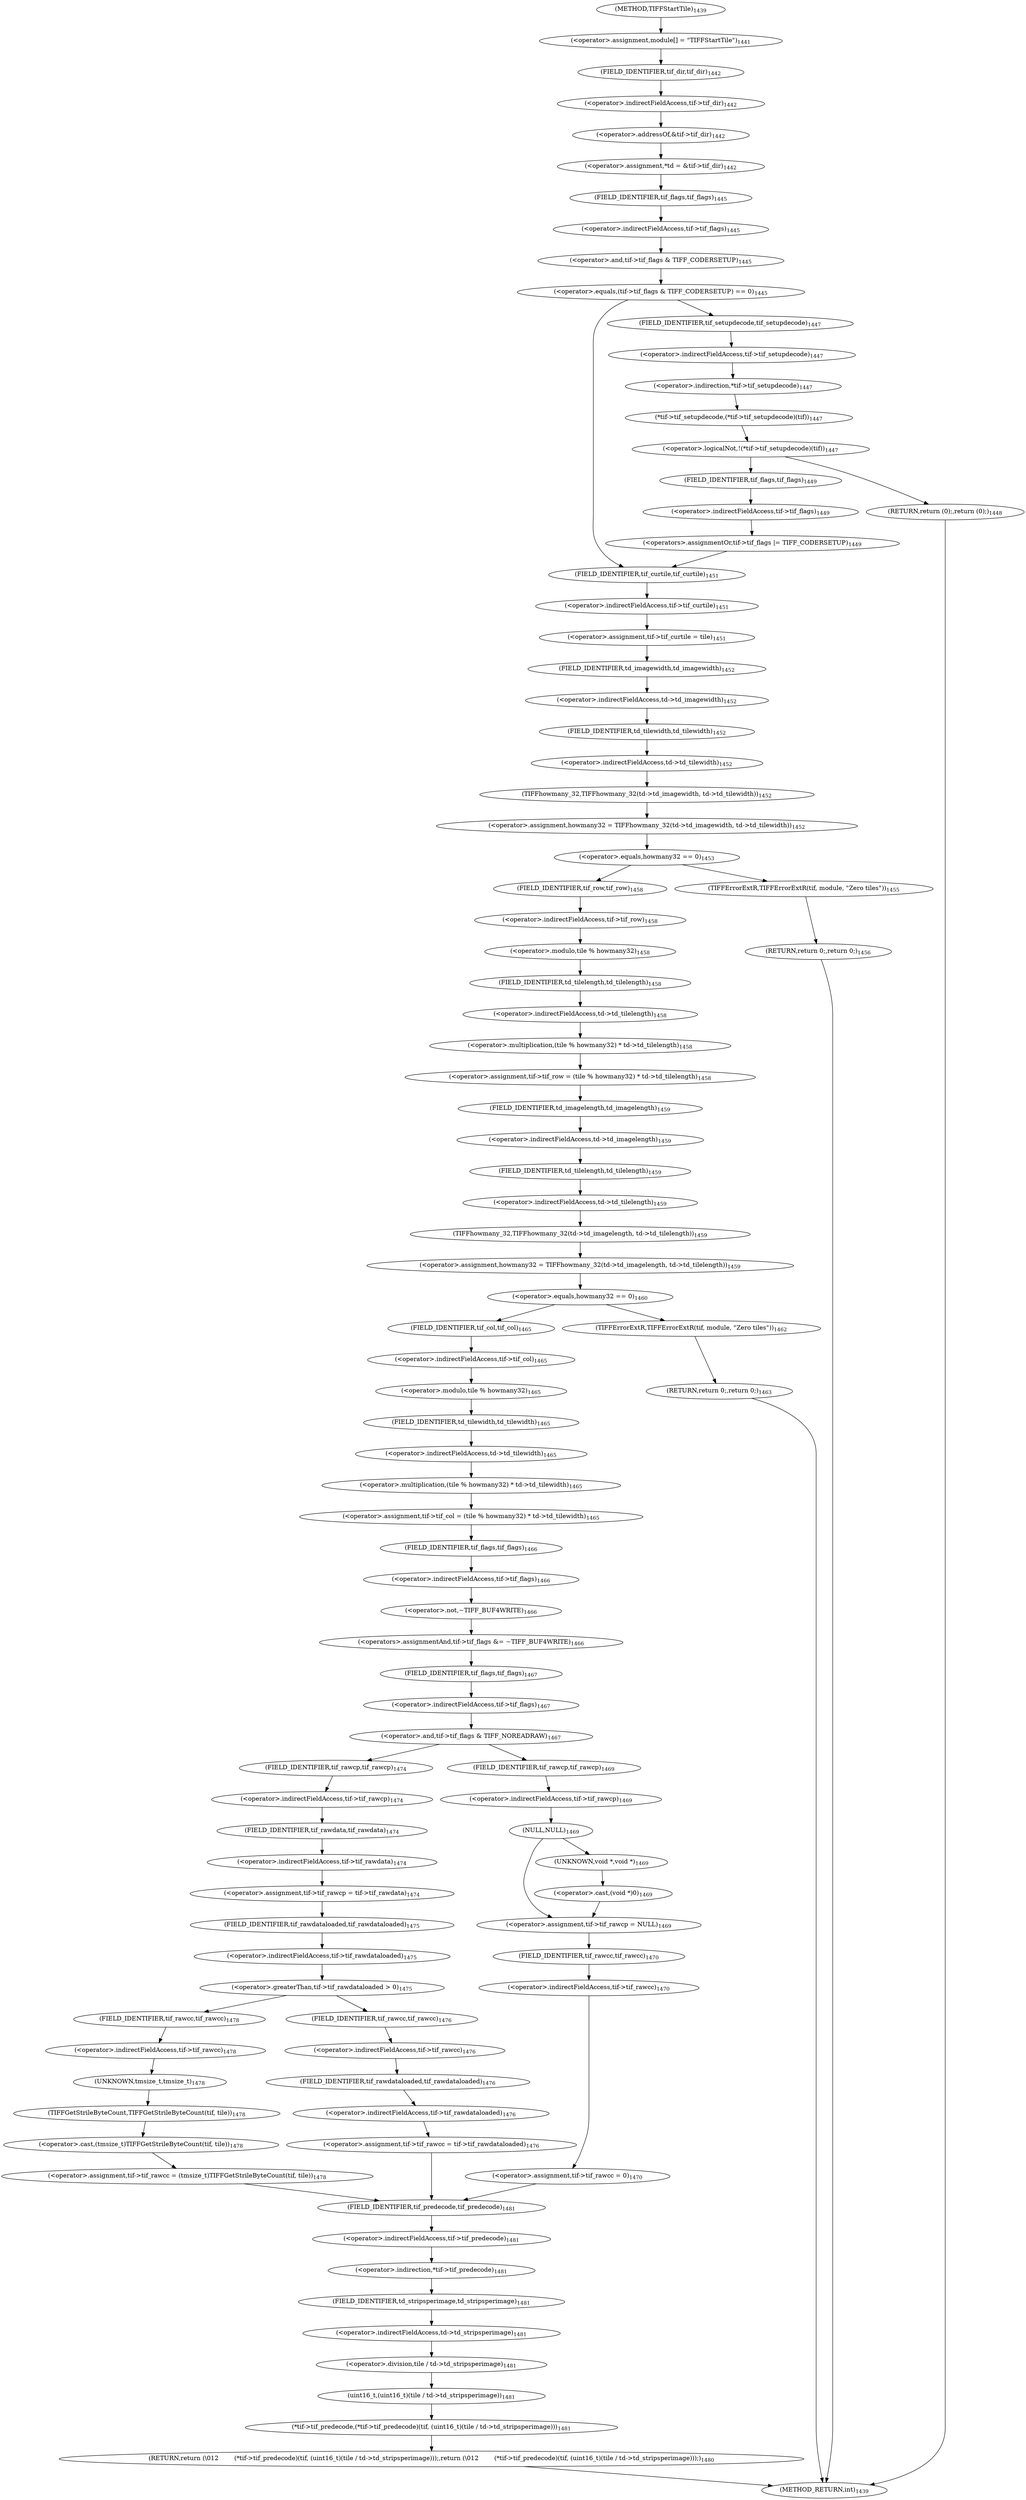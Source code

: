 digraph "TIFFStartTile" {  
"77363" [label = <(&lt;operator&gt;.assignment,module[] = &quot;TIFFStartTile&quot;)<SUB>1441</SUB>> ]
"77367" [label = <(&lt;operator&gt;.assignment,*td = &amp;tif-&gt;tif_dir)<SUB>1442</SUB>> ]
"77399" [label = <(&lt;operator&gt;.assignment,tif-&gt;tif_curtile = tile)<SUB>1451</SUB>> ]
"77404" [label = <(&lt;operator&gt;.assignment,howmany32 = TIFFhowmany_32(td-&gt;td_imagewidth, td-&gt;td_tilewidth))<SUB>1452</SUB>> ]
"77424" [label = <(&lt;operator&gt;.assignment,tif-&gt;tif_row = (tile % howmany32) * td-&gt;td_tilelength)<SUB>1458</SUB>> ]
"77435" [label = <(&lt;operator&gt;.assignment,howmany32 = TIFFhowmany_32(td-&gt;td_imagelength, td-&gt;td_tilelength))<SUB>1459</SUB>> ]
"77455" [label = <(&lt;operator&gt;.assignment,tif-&gt;tif_col = (tile % howmany32) * td-&gt;td_tilewidth)<SUB>1465</SUB>> ]
"77466" [label = <(&lt;operators&gt;.assignmentAnd,tif-&gt;tif_flags &amp;= ~TIFF_BUF4WRITE)<SUB>1466</SUB>> ]
"77527" [label = <(RETURN,return (\012        (*tif-&gt;tif_predecode)(tif, (uint16_t)(tile / td-&gt;td_stripsperimage)));,return (\012        (*tif-&gt;tif_predecode)(tif, (uint16_t)(tile / td-&gt;td_stripsperimage)));)<SUB>1480</SUB>> ]
"77369" [label = <(&lt;operator&gt;.addressOf,&amp;tif-&gt;tif_dir)<SUB>1442</SUB>> ]
"77375" [label = <(&lt;operator&gt;.equals,(tif-&gt;tif_flags &amp; TIFF_CODERSETUP) == 0)<SUB>1445</SUB>> ]
"77400" [label = <(&lt;operator&gt;.indirectFieldAccess,tif-&gt;tif_curtile)<SUB>1451</SUB>> ]
"77406" [label = <(TIFFhowmany_32,TIFFhowmany_32(td-&gt;td_imagewidth, td-&gt;td_tilewidth))<SUB>1452</SUB>> ]
"77414" [label = <(&lt;operator&gt;.equals,howmany32 == 0)<SUB>1453</SUB>> ]
"77425" [label = <(&lt;operator&gt;.indirectFieldAccess,tif-&gt;tif_row)<SUB>1458</SUB>> ]
"77428" [label = <(&lt;operator&gt;.multiplication,(tile % howmany32) * td-&gt;td_tilelength)<SUB>1458</SUB>> ]
"77437" [label = <(TIFFhowmany_32,TIFFhowmany_32(td-&gt;td_imagelength, td-&gt;td_tilelength))<SUB>1459</SUB>> ]
"77445" [label = <(&lt;operator&gt;.equals,howmany32 == 0)<SUB>1460</SUB>> ]
"77456" [label = <(&lt;operator&gt;.indirectFieldAccess,tif-&gt;tif_col)<SUB>1465</SUB>> ]
"77459" [label = <(&lt;operator&gt;.multiplication,(tile % howmany32) * td-&gt;td_tilewidth)<SUB>1465</SUB>> ]
"77467" [label = <(&lt;operator&gt;.indirectFieldAccess,tif-&gt;tif_flags)<SUB>1466</SUB>> ]
"77470" [label = <(&lt;operator&gt;.not,~TIFF_BUF4WRITE)<SUB>1466</SUB>> ]
"77473" [label = <(&lt;operator&gt;.and,tif-&gt;tif_flags &amp; TIFF_NOREADRAW)<SUB>1467</SUB>> ]
"77528" [label = <(*tif-&gt;tif_predecode,(*tif-&gt;tif_predecode)(tif, (uint16_t)(tile / td-&gt;td_stripsperimage)))<SUB>1481</SUB>> ]
"77370" [label = <(&lt;operator&gt;.indirectFieldAccess,tif-&gt;tif_dir)<SUB>1442</SUB>> ]
"77376" [label = <(&lt;operator&gt;.and,tif-&gt;tif_flags &amp; TIFF_CODERSETUP)<SUB>1445</SUB>> ]
"77394" [label = <(&lt;operators&gt;.assignmentOr,tif-&gt;tif_flags |= TIFF_CODERSETUP)<SUB>1449</SUB>> ]
"77402" [label = <(FIELD_IDENTIFIER,tif_curtile,tif_curtile)<SUB>1451</SUB>> ]
"77407" [label = <(&lt;operator&gt;.indirectFieldAccess,td-&gt;td_imagewidth)<SUB>1452</SUB>> ]
"77410" [label = <(&lt;operator&gt;.indirectFieldAccess,td-&gt;td_tilewidth)<SUB>1452</SUB>> ]
"77418" [label = <(TIFFErrorExtR,TIFFErrorExtR(tif, module, &quot;Zero tiles&quot;))<SUB>1455</SUB>> ]
"77422" [label = <(RETURN,return 0;,return 0;)<SUB>1456</SUB>> ]
"77427" [label = <(FIELD_IDENTIFIER,tif_row,tif_row)<SUB>1458</SUB>> ]
"77429" [label = <(&lt;operator&gt;.modulo,tile % howmany32)<SUB>1458</SUB>> ]
"77432" [label = <(&lt;operator&gt;.indirectFieldAccess,td-&gt;td_tilelength)<SUB>1458</SUB>> ]
"77438" [label = <(&lt;operator&gt;.indirectFieldAccess,td-&gt;td_imagelength)<SUB>1459</SUB>> ]
"77441" [label = <(&lt;operator&gt;.indirectFieldAccess,td-&gt;td_tilelength)<SUB>1459</SUB>> ]
"77449" [label = <(TIFFErrorExtR,TIFFErrorExtR(tif, module, &quot;Zero tiles&quot;))<SUB>1462</SUB>> ]
"77453" [label = <(RETURN,return 0;,return 0;)<SUB>1463</SUB>> ]
"77458" [label = <(FIELD_IDENTIFIER,tif_col,tif_col)<SUB>1465</SUB>> ]
"77460" [label = <(&lt;operator&gt;.modulo,tile % howmany32)<SUB>1465</SUB>> ]
"77463" [label = <(&lt;operator&gt;.indirectFieldAccess,td-&gt;td_tilewidth)<SUB>1465</SUB>> ]
"77469" [label = <(FIELD_IDENTIFIER,tif_flags,tif_flags)<SUB>1466</SUB>> ]
"77474" [label = <(&lt;operator&gt;.indirectFieldAccess,tif-&gt;tif_flags)<SUB>1467</SUB>> ]
"77479" [label = <(&lt;operator&gt;.assignment,tif-&gt;tif_rawcp = NULL)<SUB>1469</SUB>> ]
"77488" [label = <(&lt;operator&gt;.assignment,tif-&gt;tif_rawcc = 0)<SUB>1470</SUB>> ]
"77529" [label = <(&lt;operator&gt;.indirection,*tif-&gt;tif_predecode)<SUB>1481</SUB>> ]
"77534" [label = <(uint16_t,(uint16_t)(tile / td-&gt;td_stripsperimage))<SUB>1481</SUB>> ]
"77372" [label = <(FIELD_IDENTIFIER,tif_dir,tif_dir)<SUB>1442</SUB>> ]
"77377" [label = <(&lt;operator&gt;.indirectFieldAccess,tif-&gt;tif_flags)<SUB>1445</SUB>> ]
"77384" [label = <(&lt;operator&gt;.logicalNot,!(*tif-&gt;tif_setupdecode)(tif))<SUB>1447</SUB>> ]
"77395" [label = <(&lt;operator&gt;.indirectFieldAccess,tif-&gt;tif_flags)<SUB>1449</SUB>> ]
"77409" [label = <(FIELD_IDENTIFIER,td_imagewidth,td_imagewidth)<SUB>1452</SUB>> ]
"77412" [label = <(FIELD_IDENTIFIER,td_tilewidth,td_tilewidth)<SUB>1452</SUB>> ]
"77434" [label = <(FIELD_IDENTIFIER,td_tilelength,td_tilelength)<SUB>1458</SUB>> ]
"77440" [label = <(FIELD_IDENTIFIER,td_imagelength,td_imagelength)<SUB>1459</SUB>> ]
"77443" [label = <(FIELD_IDENTIFIER,td_tilelength,td_tilelength)<SUB>1459</SUB>> ]
"77465" [label = <(FIELD_IDENTIFIER,td_tilewidth,td_tilewidth)<SUB>1465</SUB>> ]
"77476" [label = <(FIELD_IDENTIFIER,tif_flags,tif_flags)<SUB>1467</SUB>> ]
"77480" [label = <(&lt;operator&gt;.indirectFieldAccess,tif-&gt;tif_rawcp)<SUB>1469</SUB>> ]
"77483" [label = <(NULL,NULL)<SUB>1469</SUB>> ]
"77489" [label = <(&lt;operator&gt;.indirectFieldAccess,tif-&gt;tif_rawcc)<SUB>1470</SUB>> ]
"77495" [label = <(&lt;operator&gt;.assignment,tif-&gt;tif_rawcp = tif-&gt;tif_rawdata)<SUB>1474</SUB>> ]
"77530" [label = <(&lt;operator&gt;.indirectFieldAccess,tif-&gt;tif_predecode)<SUB>1481</SUB>> ]
"77535" [label = <(&lt;operator&gt;.division,tile / td-&gt;td_stripsperimage)<SUB>1481</SUB>> ]
"77379" [label = <(FIELD_IDENTIFIER,tif_flags,tif_flags)<SUB>1445</SUB>> ]
"77385" [label = <(*tif-&gt;tif_setupdecode,(*tif-&gt;tif_setupdecode)(tif))<SUB>1447</SUB>> ]
"77392" [label = <(RETURN,return (0);,return (0);)<SUB>1448</SUB>> ]
"77397" [label = <(FIELD_IDENTIFIER,tif_flags,tif_flags)<SUB>1449</SUB>> ]
"77482" [label = <(FIELD_IDENTIFIER,tif_rawcp,tif_rawcp)<SUB>1469</SUB>> ]
"77491" [label = <(FIELD_IDENTIFIER,tif_rawcc,tif_rawcc)<SUB>1470</SUB>> ]
"77496" [label = <(&lt;operator&gt;.indirectFieldAccess,tif-&gt;tif_rawcp)<SUB>1474</SUB>> ]
"77499" [label = <(&lt;operator&gt;.indirectFieldAccess,tif-&gt;tif_rawdata)<SUB>1474</SUB>> ]
"77503" [label = <(&lt;operator&gt;.greaterThan,tif-&gt;tif_rawdataloaded &gt; 0)<SUB>1475</SUB>> ]
"77532" [label = <(FIELD_IDENTIFIER,tif_predecode,tif_predecode)<SUB>1481</SUB>> ]
"77537" [label = <(&lt;operator&gt;.indirectFieldAccess,td-&gt;td_stripsperimage)<SUB>1481</SUB>> ]
"77386" [label = <(&lt;operator&gt;.indirection,*tif-&gt;tif_setupdecode)<SUB>1447</SUB>> ]
"77485" [label = <(&lt;operator&gt;.cast,(void *)0)<SUB>1469</SUB>> ]
"77498" [label = <(FIELD_IDENTIFIER,tif_rawcp,tif_rawcp)<SUB>1474</SUB>> ]
"77501" [label = <(FIELD_IDENTIFIER,tif_rawdata,tif_rawdata)<SUB>1474</SUB>> ]
"77504" [label = <(&lt;operator&gt;.indirectFieldAccess,tif-&gt;tif_rawdataloaded)<SUB>1475</SUB>> ]
"77509" [label = <(&lt;operator&gt;.assignment,tif-&gt;tif_rawcc = tif-&gt;tif_rawdataloaded)<SUB>1476</SUB>> ]
"77539" [label = <(FIELD_IDENTIFIER,td_stripsperimage,td_stripsperimage)<SUB>1481</SUB>> ]
"77387" [label = <(&lt;operator&gt;.indirectFieldAccess,tif-&gt;tif_setupdecode)<SUB>1447</SUB>> ]
"77486" [label = <(UNKNOWN,void *,void *)<SUB>1469</SUB>> ]
"77506" [label = <(FIELD_IDENTIFIER,tif_rawdataloaded,tif_rawdataloaded)<SUB>1475</SUB>> ]
"77510" [label = <(&lt;operator&gt;.indirectFieldAccess,tif-&gt;tif_rawcc)<SUB>1476</SUB>> ]
"77513" [label = <(&lt;operator&gt;.indirectFieldAccess,tif-&gt;tif_rawdataloaded)<SUB>1476</SUB>> ]
"77518" [label = <(&lt;operator&gt;.assignment,tif-&gt;tif_rawcc = (tmsize_t)TIFFGetStrileByteCount(tif, tile))<SUB>1478</SUB>> ]
"77389" [label = <(FIELD_IDENTIFIER,tif_setupdecode,tif_setupdecode)<SUB>1447</SUB>> ]
"77512" [label = <(FIELD_IDENTIFIER,tif_rawcc,tif_rawcc)<SUB>1476</SUB>> ]
"77515" [label = <(FIELD_IDENTIFIER,tif_rawdataloaded,tif_rawdataloaded)<SUB>1476</SUB>> ]
"77519" [label = <(&lt;operator&gt;.indirectFieldAccess,tif-&gt;tif_rawcc)<SUB>1478</SUB>> ]
"77522" [label = <(&lt;operator&gt;.cast,(tmsize_t)TIFFGetStrileByteCount(tif, tile))<SUB>1478</SUB>> ]
"77521" [label = <(FIELD_IDENTIFIER,tif_rawcc,tif_rawcc)<SUB>1478</SUB>> ]
"77523" [label = <(UNKNOWN,tmsize_t,tmsize_t)<SUB>1478</SUB>> ]
"77524" [label = <(TIFFGetStrileByteCount,TIFFGetStrileByteCount(tif, tile))<SUB>1478</SUB>> ]
"77358" [label = <(METHOD,TIFFStartTile)<SUB>1439</SUB>> ]
"77540" [label = <(METHOD_RETURN,int)<SUB>1439</SUB>> ]
  "77363" -> "77372" 
  "77367" -> "77379" 
  "77399" -> "77409" 
  "77404" -> "77414" 
  "77424" -> "77440" 
  "77435" -> "77445" 
  "77455" -> "77469" 
  "77466" -> "77476" 
  "77527" -> "77540" 
  "77369" -> "77367" 
  "77375" -> "77389" 
  "77375" -> "77402" 
  "77400" -> "77399" 
  "77406" -> "77404" 
  "77414" -> "77418" 
  "77414" -> "77427" 
  "77425" -> "77429" 
  "77428" -> "77424" 
  "77437" -> "77435" 
  "77445" -> "77449" 
  "77445" -> "77458" 
  "77456" -> "77460" 
  "77459" -> "77455" 
  "77467" -> "77470" 
  "77470" -> "77466" 
  "77473" -> "77482" 
  "77473" -> "77498" 
  "77528" -> "77527" 
  "77370" -> "77369" 
  "77376" -> "77375" 
  "77394" -> "77402" 
  "77402" -> "77400" 
  "77407" -> "77412" 
  "77410" -> "77406" 
  "77418" -> "77422" 
  "77422" -> "77540" 
  "77427" -> "77425" 
  "77429" -> "77434" 
  "77432" -> "77428" 
  "77438" -> "77443" 
  "77441" -> "77437" 
  "77449" -> "77453" 
  "77453" -> "77540" 
  "77458" -> "77456" 
  "77460" -> "77465" 
  "77463" -> "77459" 
  "77469" -> "77467" 
  "77474" -> "77473" 
  "77479" -> "77491" 
  "77488" -> "77532" 
  "77529" -> "77539" 
  "77534" -> "77528" 
  "77372" -> "77370" 
  "77377" -> "77376" 
  "77384" -> "77392" 
  "77384" -> "77397" 
  "77395" -> "77394" 
  "77409" -> "77407" 
  "77412" -> "77410" 
  "77434" -> "77432" 
  "77440" -> "77438" 
  "77443" -> "77441" 
  "77465" -> "77463" 
  "77476" -> "77474" 
  "77480" -> "77483" 
  "77483" -> "77486" 
  "77483" -> "77479" 
  "77489" -> "77488" 
  "77495" -> "77506" 
  "77530" -> "77529" 
  "77535" -> "77534" 
  "77379" -> "77377" 
  "77385" -> "77384" 
  "77392" -> "77540" 
  "77397" -> "77395" 
  "77482" -> "77480" 
  "77491" -> "77489" 
  "77496" -> "77501" 
  "77499" -> "77495" 
  "77503" -> "77512" 
  "77503" -> "77521" 
  "77532" -> "77530" 
  "77537" -> "77535" 
  "77386" -> "77385" 
  "77485" -> "77479" 
  "77498" -> "77496" 
  "77501" -> "77499" 
  "77504" -> "77503" 
  "77509" -> "77532" 
  "77539" -> "77537" 
  "77387" -> "77386" 
  "77486" -> "77485" 
  "77506" -> "77504" 
  "77510" -> "77515" 
  "77513" -> "77509" 
  "77518" -> "77532" 
  "77389" -> "77387" 
  "77512" -> "77510" 
  "77515" -> "77513" 
  "77519" -> "77523" 
  "77522" -> "77518" 
  "77521" -> "77519" 
  "77523" -> "77524" 
  "77524" -> "77522" 
  "77358" -> "77363" 
}
